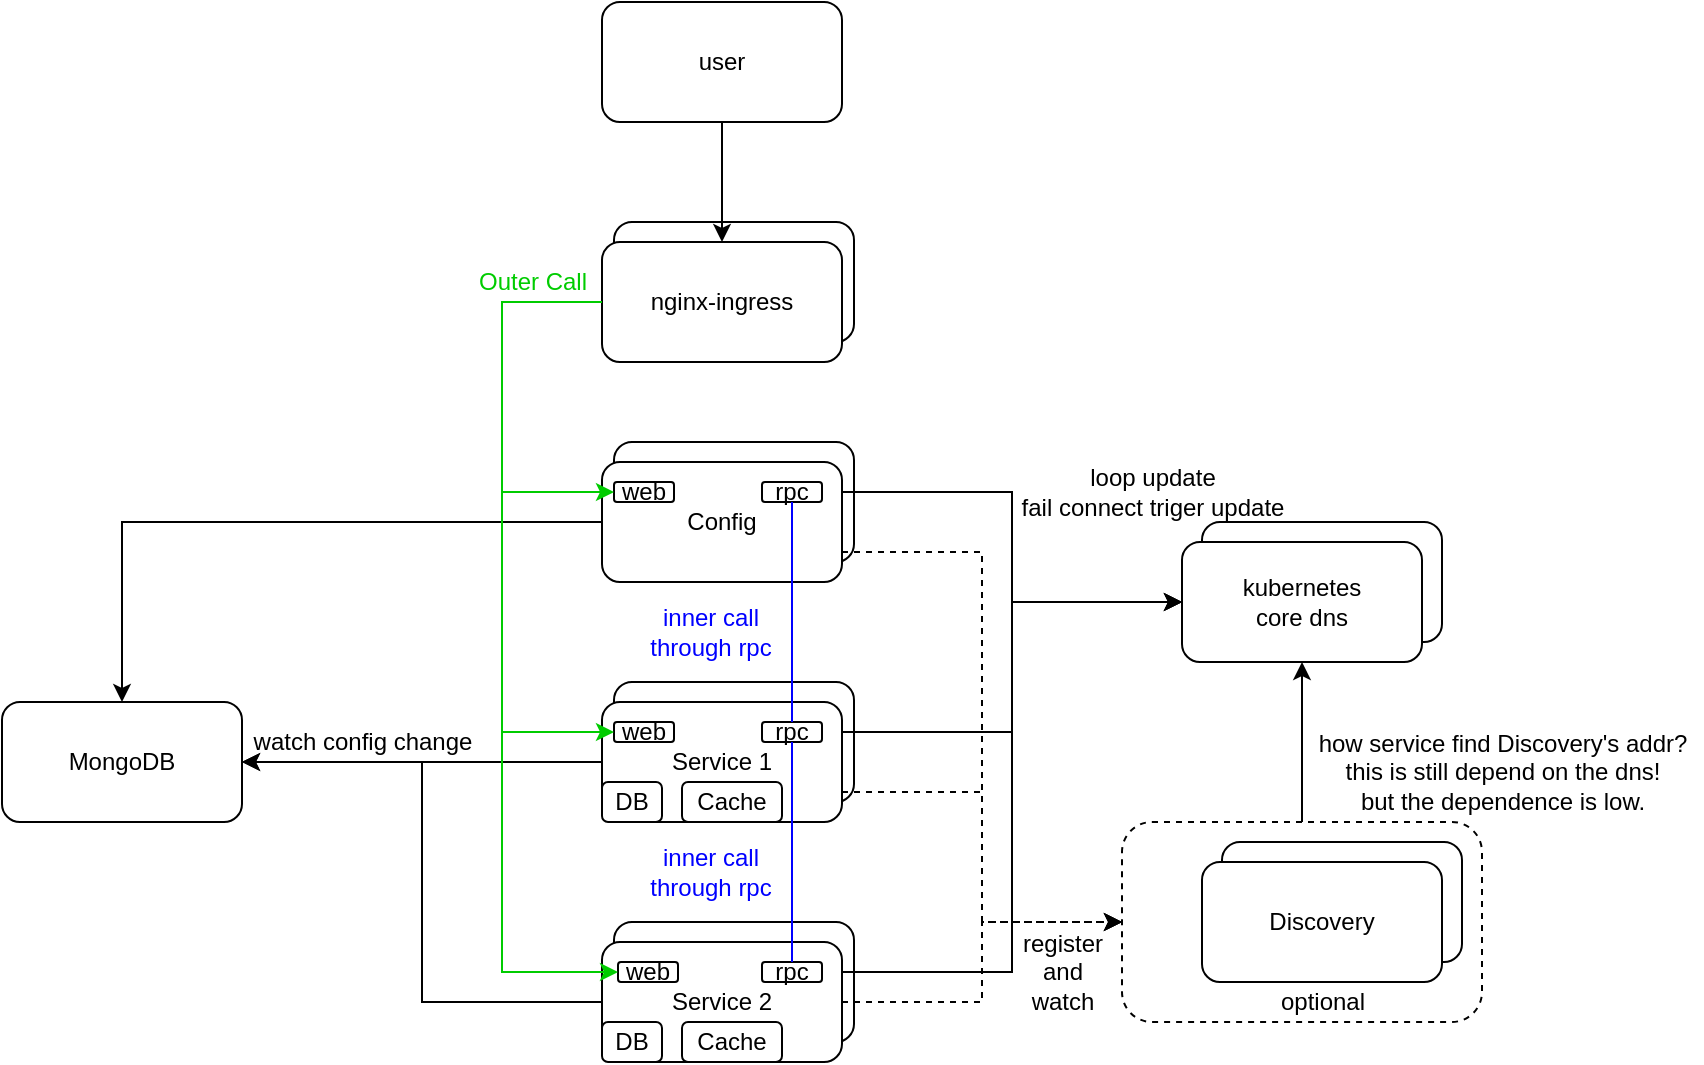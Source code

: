 <mxfile version="15.2.5" type="device"><diagram id="RstGZAmnf74Fe7RSCdtQ" name="Page-1"><mxGraphModel dx="1186" dy="770" grid="1" gridSize="10" guides="1" tooltips="1" connect="1" arrows="1" fold="1" page="1" pageScale="1" pageWidth="827" pageHeight="1169" math="0" shadow="0"><root><mxCell id="0"/><mxCell id="1" parent="0"/><mxCell id="EeF4Q8TdVg5DsA4WnJes-41" value="" style="rounded=1;whiteSpace=wrap;html=1;" vertex="1" parent="1"><mxGeometry x="660" y="350" width="120" height="60" as="geometry"/></mxCell><mxCell id="EeF4Q8TdVg5DsA4WnJes-42" style="edgeStyle=orthogonalEdgeStyle;rounded=0;orthogonalLoop=1;jettySize=auto;html=1;exitX=0.5;exitY=0;exitDx=0;exitDy=0;entryX=0.5;entryY=1;entryDx=0;entryDy=0;strokeColor=#000000;" edge="1" parent="1" source="EeF4Q8TdVg5DsA4WnJes-38" target="EeF4Q8TdVg5DsA4WnJes-35"><mxGeometry relative="1" as="geometry"/></mxCell><mxCell id="EeF4Q8TdVg5DsA4WnJes-38" value="" style="rounded=1;whiteSpace=wrap;html=1;dashed=1;" vertex="1" parent="1"><mxGeometry x="620" y="500" width="180" height="100" as="geometry"/></mxCell><mxCell id="EeF4Q8TdVg5DsA4WnJes-37" value="" style="rounded=1;whiteSpace=wrap;html=1;" vertex="1" parent="1"><mxGeometry x="670" y="510" width="120" height="60" as="geometry"/></mxCell><mxCell id="EeF4Q8TdVg5DsA4WnJes-26" value="" style="rounded=1;whiteSpace=wrap;html=1;" vertex="1" parent="1"><mxGeometry x="366" y="200" width="120" height="60" as="geometry"/></mxCell><mxCell id="EeF4Q8TdVg5DsA4WnJes-3" value="" style="rounded=1;whiteSpace=wrap;html=1;" vertex="1" parent="1"><mxGeometry x="366" y="310" width="120" height="60" as="geometry"/></mxCell><mxCell id="EeF4Q8TdVg5DsA4WnJes-1" value="nginx-ingress" style="rounded=1;whiteSpace=wrap;html=1;" vertex="1" parent="1"><mxGeometry x="360" y="210" width="120" height="60" as="geometry"/></mxCell><mxCell id="EeF4Q8TdVg5DsA4WnJes-9" style="edgeStyle=orthogonalEdgeStyle;rounded=0;orthogonalLoop=1;jettySize=auto;html=1;exitX=0;exitY=0.5;exitDx=0;exitDy=0;entryX=0.5;entryY=0;entryDx=0;entryDy=0;" edge="1" parent="1" source="EeF4Q8TdVg5DsA4WnJes-2" target="EeF4Q8TdVg5DsA4WnJes-8"><mxGeometry relative="1" as="geometry"/></mxCell><mxCell id="EeF4Q8TdVg5DsA4WnJes-44" style="edgeStyle=orthogonalEdgeStyle;rounded=0;orthogonalLoop=1;jettySize=auto;html=1;exitX=1;exitY=0.25;exitDx=0;exitDy=0;entryX=0;entryY=0.5;entryDx=0;entryDy=0;strokeColor=#000000;" edge="1" parent="1" source="EeF4Q8TdVg5DsA4WnJes-2" target="EeF4Q8TdVg5DsA4WnJes-35"><mxGeometry relative="1" as="geometry"/></mxCell><mxCell id="EeF4Q8TdVg5DsA4WnJes-48" style="edgeStyle=orthogonalEdgeStyle;rounded=0;orthogonalLoop=1;jettySize=auto;html=1;exitX=1;exitY=0.75;exitDx=0;exitDy=0;entryX=0;entryY=0.5;entryDx=0;entryDy=0;strokeColor=#000000;dashed=1;" edge="1" parent="1" source="EeF4Q8TdVg5DsA4WnJes-2" target="EeF4Q8TdVg5DsA4WnJes-38"><mxGeometry relative="1" as="geometry"/></mxCell><mxCell id="EeF4Q8TdVg5DsA4WnJes-2" value="Config" style="rounded=1;whiteSpace=wrap;html=1;" vertex="1" parent="1"><mxGeometry x="360" y="320" width="120" height="60" as="geometry"/></mxCell><mxCell id="EeF4Q8TdVg5DsA4WnJes-4" value="" style="rounded=1;whiteSpace=wrap;html=1;" vertex="1" parent="1"><mxGeometry x="366" y="430" width="120" height="60" as="geometry"/></mxCell><mxCell id="EeF4Q8TdVg5DsA4WnJes-10" style="edgeStyle=orthogonalEdgeStyle;rounded=0;orthogonalLoop=1;jettySize=auto;html=1;exitX=0;exitY=0.5;exitDx=0;exitDy=0;entryX=1;entryY=0.5;entryDx=0;entryDy=0;" edge="1" parent="1" source="EeF4Q8TdVg5DsA4WnJes-5" target="EeF4Q8TdVg5DsA4WnJes-8"><mxGeometry relative="1" as="geometry"/></mxCell><mxCell id="EeF4Q8TdVg5DsA4WnJes-45" style="edgeStyle=orthogonalEdgeStyle;rounded=0;orthogonalLoop=1;jettySize=auto;html=1;exitX=1;exitY=0.25;exitDx=0;exitDy=0;entryX=0;entryY=0.5;entryDx=0;entryDy=0;strokeColor=#000000;" edge="1" parent="1" source="EeF4Q8TdVg5DsA4WnJes-5" target="EeF4Q8TdVg5DsA4WnJes-35"><mxGeometry relative="1" as="geometry"/></mxCell><mxCell id="EeF4Q8TdVg5DsA4WnJes-49" style="edgeStyle=orthogonalEdgeStyle;rounded=0;orthogonalLoop=1;jettySize=auto;html=1;exitX=1;exitY=0.75;exitDx=0;exitDy=0;entryX=0;entryY=0.5;entryDx=0;entryDy=0;dashed=1;strokeColor=#000000;" edge="1" parent="1" source="EeF4Q8TdVg5DsA4WnJes-5" target="EeF4Q8TdVg5DsA4WnJes-38"><mxGeometry relative="1" as="geometry"/></mxCell><mxCell id="EeF4Q8TdVg5DsA4WnJes-5" value="Service 1" style="rounded=1;whiteSpace=wrap;html=1;" vertex="1" parent="1"><mxGeometry x="360" y="440" width="120" height="60" as="geometry"/></mxCell><mxCell id="EeF4Q8TdVg5DsA4WnJes-6" value="" style="rounded=1;whiteSpace=wrap;html=1;" vertex="1" parent="1"><mxGeometry x="366" y="550" width="120" height="60" as="geometry"/></mxCell><mxCell id="EeF4Q8TdVg5DsA4WnJes-11" style="edgeStyle=orthogonalEdgeStyle;rounded=0;orthogonalLoop=1;jettySize=auto;html=1;exitX=0;exitY=0.5;exitDx=0;exitDy=0;entryX=1;entryY=0.5;entryDx=0;entryDy=0;" edge="1" parent="1" source="EeF4Q8TdVg5DsA4WnJes-7" target="EeF4Q8TdVg5DsA4WnJes-8"><mxGeometry relative="1" as="geometry"><mxPoint x="290" y="500" as="targetPoint"/></mxGeometry></mxCell><mxCell id="EeF4Q8TdVg5DsA4WnJes-46" style="edgeStyle=orthogonalEdgeStyle;rounded=0;orthogonalLoop=1;jettySize=auto;html=1;exitX=1;exitY=0.25;exitDx=0;exitDy=0;entryX=0;entryY=0.5;entryDx=0;entryDy=0;strokeColor=#000000;" edge="1" parent="1" source="EeF4Q8TdVg5DsA4WnJes-7" target="EeF4Q8TdVg5DsA4WnJes-35"><mxGeometry relative="1" as="geometry"/></mxCell><mxCell id="EeF4Q8TdVg5DsA4WnJes-50" style="edgeStyle=orthogonalEdgeStyle;rounded=0;orthogonalLoop=1;jettySize=auto;html=1;exitX=1;exitY=0.5;exitDx=0;exitDy=0;entryX=0;entryY=0.5;entryDx=0;entryDy=0;dashed=1;strokeColor=#000000;" edge="1" parent="1" source="EeF4Q8TdVg5DsA4WnJes-7" target="EeF4Q8TdVg5DsA4WnJes-38"><mxGeometry relative="1" as="geometry"/></mxCell><mxCell id="EeF4Q8TdVg5DsA4WnJes-7" value="Service 2" style="rounded=1;whiteSpace=wrap;html=1;" vertex="1" parent="1"><mxGeometry x="360" y="560" width="120" height="60" as="geometry"/></mxCell><mxCell id="EeF4Q8TdVg5DsA4WnJes-8" value="MongoDB" style="rounded=1;whiteSpace=wrap;html=1;" vertex="1" parent="1"><mxGeometry x="60" y="440" width="120" height="60" as="geometry"/></mxCell><mxCell id="EeF4Q8TdVg5DsA4WnJes-12" value="watch config change" style="text;html=1;align=center;verticalAlign=middle;resizable=0;points=[];autosize=1;strokeColor=none;fillColor=none;" vertex="1" parent="1"><mxGeometry x="180" y="450" width="120" height="20" as="geometry"/></mxCell><mxCell id="EeF4Q8TdVg5DsA4WnJes-18" value="web" style="rounded=1;whiteSpace=wrap;html=1;" vertex="1" parent="1"><mxGeometry x="366" y="330" width="30" height="10" as="geometry"/></mxCell><mxCell id="EeF4Q8TdVg5DsA4WnJes-19" value="rpc" style="rounded=1;whiteSpace=wrap;html=1;" vertex="1" parent="1"><mxGeometry x="440" y="330" width="30" height="10" as="geometry"/></mxCell><mxCell id="EeF4Q8TdVg5DsA4WnJes-13" style="edgeStyle=orthogonalEdgeStyle;rounded=0;orthogonalLoop=1;jettySize=auto;html=1;exitX=0;exitY=0.5;exitDx=0;exitDy=0;entryX=0;entryY=0.5;entryDx=0;entryDy=0;strokeColor=#00CC00;" edge="1" parent="1" source="EeF4Q8TdVg5DsA4WnJes-1" target="EeF4Q8TdVg5DsA4WnJes-18"><mxGeometry relative="1" as="geometry"><Array as="points"><mxPoint x="310" y="240"/><mxPoint x="310" y="335"/></Array></mxGeometry></mxCell><mxCell id="EeF4Q8TdVg5DsA4WnJes-21" value="web" style="rounded=1;whiteSpace=wrap;html=1;" vertex="1" parent="1"><mxGeometry x="366" y="450" width="30" height="10" as="geometry"/></mxCell><mxCell id="EeF4Q8TdVg5DsA4WnJes-22" value="rpc" style="rounded=1;whiteSpace=wrap;html=1;" vertex="1" parent="1"><mxGeometry x="440" y="450" width="30" height="10" as="geometry"/></mxCell><mxCell id="EeF4Q8TdVg5DsA4WnJes-14" style="edgeStyle=orthogonalEdgeStyle;rounded=0;orthogonalLoop=1;jettySize=auto;html=1;exitX=0;exitY=0.5;exitDx=0;exitDy=0;entryX=0;entryY=0.5;entryDx=0;entryDy=0;strokeColor=#00CC00;" edge="1" parent="1" source="EeF4Q8TdVg5DsA4WnJes-1" target="EeF4Q8TdVg5DsA4WnJes-21"><mxGeometry relative="1" as="geometry"><Array as="points"><mxPoint x="310" y="240"/><mxPoint x="310" y="455"/></Array></mxGeometry></mxCell><mxCell id="EeF4Q8TdVg5DsA4WnJes-23" value="web" style="rounded=1;whiteSpace=wrap;html=1;" vertex="1" parent="1"><mxGeometry x="368" y="570" width="30" height="10" as="geometry"/></mxCell><mxCell id="EeF4Q8TdVg5DsA4WnJes-24" value="rpc" style="rounded=1;whiteSpace=wrap;html=1;" vertex="1" parent="1"><mxGeometry x="440" y="570" width="30" height="10" as="geometry"/></mxCell><mxCell id="EeF4Q8TdVg5DsA4WnJes-15" style="edgeStyle=orthogonalEdgeStyle;rounded=0;orthogonalLoop=1;jettySize=auto;html=1;exitX=0;exitY=0.5;exitDx=0;exitDy=0;entryX=0;entryY=0.5;entryDx=0;entryDy=0;strokeColor=#00CC00;" edge="1" parent="1" source="EeF4Q8TdVg5DsA4WnJes-1" target="EeF4Q8TdVg5DsA4WnJes-23"><mxGeometry relative="1" as="geometry"><Array as="points"><mxPoint x="310" y="240"/><mxPoint x="310" y="575"/></Array></mxGeometry></mxCell><mxCell id="EeF4Q8TdVg5DsA4WnJes-25" value="&lt;font color=&quot;#00cc00&quot;&gt;Outer Call&lt;/font&gt;" style="text;html=1;align=center;verticalAlign=middle;resizable=0;points=[];autosize=1;strokeColor=none;fillColor=none;" vertex="1" parent="1"><mxGeometry x="290" y="220" width="70" height="20" as="geometry"/></mxCell><mxCell id="EeF4Q8TdVg5DsA4WnJes-27" value="DB" style="rounded=1;whiteSpace=wrap;html=1;" vertex="1" parent="1"><mxGeometry x="360" y="480" width="30" height="20" as="geometry"/></mxCell><mxCell id="EeF4Q8TdVg5DsA4WnJes-28" value="Cache" style="rounded=1;whiteSpace=wrap;html=1;" vertex="1" parent="1"><mxGeometry x="400" y="480" width="50" height="20" as="geometry"/></mxCell><mxCell id="EeF4Q8TdVg5DsA4WnJes-29" value="DB" style="rounded=1;whiteSpace=wrap;html=1;" vertex="1" parent="1"><mxGeometry x="360" y="600" width="30" height="20" as="geometry"/></mxCell><mxCell id="EeF4Q8TdVg5DsA4WnJes-30" value="Cache" style="rounded=1;whiteSpace=wrap;html=1;" vertex="1" parent="1"><mxGeometry x="400" y="600" width="50" height="20" as="geometry"/></mxCell><mxCell id="EeF4Q8TdVg5DsA4WnJes-32" value="" style="endArrow=none;html=1;strokeColor=#0000FF;exitX=0.5;exitY=1;exitDx=0;exitDy=0;entryX=0.5;entryY=0;entryDx=0;entryDy=0;" edge="1" parent="1" source="EeF4Q8TdVg5DsA4WnJes-19" target="EeF4Q8TdVg5DsA4WnJes-22"><mxGeometry width="50" height="50" relative="1" as="geometry"><mxPoint x="520" y="400" as="sourcePoint"/><mxPoint x="570" y="350" as="targetPoint"/></mxGeometry></mxCell><mxCell id="EeF4Q8TdVg5DsA4WnJes-34" value="" style="endArrow=none;html=1;strokeColor=#0000FF;exitX=0.5;exitY=1;exitDx=0;exitDy=0;entryX=0.5;entryY=0;entryDx=0;entryDy=0;" edge="1" parent="1" source="EeF4Q8TdVg5DsA4WnJes-22" target="EeF4Q8TdVg5DsA4WnJes-24"><mxGeometry width="50" height="50" relative="1" as="geometry"><mxPoint x="520" y="400" as="sourcePoint"/><mxPoint x="570" y="350" as="targetPoint"/></mxGeometry></mxCell><mxCell id="EeF4Q8TdVg5DsA4WnJes-35" value="kubernetes&lt;br&gt;core dns" style="rounded=1;whiteSpace=wrap;html=1;" vertex="1" parent="1"><mxGeometry x="650" y="360" width="120" height="60" as="geometry"/></mxCell><mxCell id="EeF4Q8TdVg5DsA4WnJes-36" value="Discovery" style="rounded=1;whiteSpace=wrap;html=1;" vertex="1" parent="1"><mxGeometry x="660" y="520" width="120" height="60" as="geometry"/></mxCell><mxCell id="EeF4Q8TdVg5DsA4WnJes-40" value="optional" style="text;html=1;align=center;verticalAlign=middle;resizable=0;points=[];autosize=1;strokeColor=none;fillColor=none;" vertex="1" parent="1"><mxGeometry x="690" y="580" width="60" height="20" as="geometry"/></mxCell><mxCell id="EeF4Q8TdVg5DsA4WnJes-43" value="how service find Discovery's addr?&lt;br&gt;this is still depend on the dns!&lt;br&gt;but the dependence is low." style="text;html=1;align=center;verticalAlign=middle;resizable=0;points=[];autosize=1;strokeColor=none;fillColor=none;" vertex="1" parent="1"><mxGeometry x="710" y="450" width="200" height="50" as="geometry"/></mxCell><mxCell id="EeF4Q8TdVg5DsA4WnJes-47" value="loop update&lt;br&gt;fail connect triger update" style="text;html=1;align=center;verticalAlign=middle;resizable=0;points=[];autosize=1;strokeColor=none;fillColor=none;" vertex="1" parent="1"><mxGeometry x="560" y="320" width="150" height="30" as="geometry"/></mxCell><mxCell id="EeF4Q8TdVg5DsA4WnJes-51" value="register&lt;br&gt;and&lt;br&gt;watch" style="text;html=1;align=center;verticalAlign=middle;resizable=0;points=[];autosize=1;strokeColor=none;fillColor=none;" vertex="1" parent="1"><mxGeometry x="560" y="550" width="60" height="50" as="geometry"/></mxCell><mxCell id="EeF4Q8TdVg5DsA4WnJes-52" value="&lt;font color=&quot;#0000ff&quot;&gt;inner call&lt;br&gt;through rpc&lt;/font&gt;" style="text;html=1;align=center;verticalAlign=middle;resizable=0;points=[];autosize=1;strokeColor=none;fillColor=none;" vertex="1" parent="1"><mxGeometry x="374" y="390" width="80" height="30" as="geometry"/></mxCell><mxCell id="EeF4Q8TdVg5DsA4WnJes-53" value="&lt;font color=&quot;#0000ff&quot;&gt;inner call&lt;br&gt;through rpc&lt;/font&gt;" style="text;html=1;align=center;verticalAlign=middle;resizable=0;points=[];autosize=1;strokeColor=none;fillColor=none;" vertex="1" parent="1"><mxGeometry x="374" y="510" width="80" height="30" as="geometry"/></mxCell><mxCell id="EeF4Q8TdVg5DsA4WnJes-55" style="edgeStyle=orthogonalEdgeStyle;rounded=0;orthogonalLoop=1;jettySize=auto;html=1;exitX=0.5;exitY=1;exitDx=0;exitDy=0;entryX=0.5;entryY=0;entryDx=0;entryDy=0;strokeColor=#000000;" edge="1" parent="1" source="EeF4Q8TdVg5DsA4WnJes-54" target="EeF4Q8TdVg5DsA4WnJes-1"><mxGeometry relative="1" as="geometry"/></mxCell><mxCell id="EeF4Q8TdVg5DsA4WnJes-54" value="user" style="rounded=1;whiteSpace=wrap;html=1;" vertex="1" parent="1"><mxGeometry x="360" y="90" width="120" height="60" as="geometry"/></mxCell></root></mxGraphModel></diagram></mxfile>